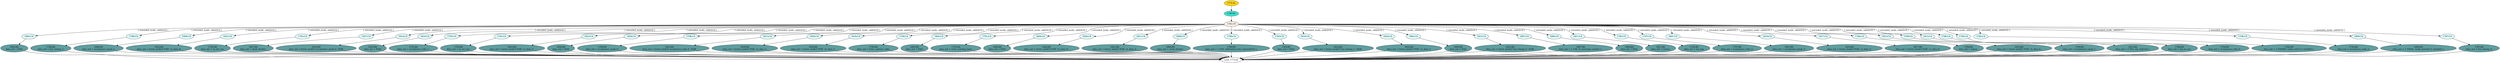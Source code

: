 strict digraph "" {
	node [label="\N"];
	"1822:BS"	 [ast="<pyverilog.vparser.ast.BlockingSubstitution object at 0x7fd773282f90>",
		fillcolor=cadetblue,
		label="1822:BS
data_out = (reset_mode)? 8'hff : tx_data_5;",
		statements="[<pyverilog.vparser.ast.BlockingSubstitution object at 0x7fd773282f90>]",
		style=filled,
		typ=BlockingSubstitution];
	"Leaf_1772:AL"	 [def_var="['data_out']",
		label="Leaf_1772:AL"];
	"1822:BS" -> "Leaf_1772:AL"	 [cond="[]",
		lineno=None];
	"1828:BS"	 [ast="<pyverilog.vparser.ast.BlockingSubstitution object at 0x7fd773279050>",
		fillcolor=cadetblue,
		label="1828:BS
data_out = 8'h0;",
		statements="[<pyverilog.vparser.ast.BlockingSubstitution object at 0x7fd773279050>]",
		style=filled,
		typ=BlockingSubstitution];
	"1828:BS" -> "Leaf_1772:AL"	 [cond="[]",
		lineno=None];
	"1821:BS"	 [ast="<pyverilog.vparser.ast.BlockingSubstitution object at 0x7fd7732791d0>",
		fillcolor=cadetblue,
		label="1821:BS
data_out = (reset_mode)? 8'hff : tx_data_4;",
		statements="[<pyverilog.vparser.ast.BlockingSubstitution object at 0x7fd7732791d0>]",
		style=filled,
		typ=BlockingSubstitution];
	"1821:BS" -> "Leaf_1772:AL"	 [cond="[]",
		lineno=None];
	"1816:BS"	 [ast="<pyverilog.vparser.ast.BlockingSubstitution object at 0x7fd7732793d0>",
		fillcolor=cadetblue,
		label="1816:BS
data_out = (reset_mode)? bus_timing_1 : 8'hff;",
		statements="[<pyverilog.vparser.ast.BlockingSubstitution object at 0x7fd7732793d0>]",
		style=filled,
		typ=BlockingSubstitution];
	"1816:BS" -> "Leaf_1772:AL"	 [cond="[]",
		lineno=None];
	"1803:CA"	 [ast="<pyverilog.vparser.ast.Case object at 0x7fd773279610>",
		fillcolor=lightcyan,
		label="1803:CA",
		statements="[]",
		style=filled,
		typ=Case];
	"1803:BS"	 [ast="<pyverilog.vparser.ast.BlockingSubstitution object at 0x7fd773279710>",
		fillcolor=cadetblue,
		label="1803:BS
data_out = 8'h0;",
		statements="[<pyverilog.vparser.ast.BlockingSubstitution object at 0x7fd773279710>]",
		style=filled,
		typ=BlockingSubstitution];
	"1803:CA" -> "1803:BS"	 [cond="[]",
		lineno=None];
	"1788:CA"	 [ast="<pyverilog.vparser.ast.Case object at 0x7fd773279850>",
		fillcolor=lightcyan,
		label="1788:CA",
		statements="[]",
		style=filled,
		typ=Case];
	"1788:BS"	 [ast="<pyverilog.vparser.ast.BlockingSubstitution object at 0x7fd773279950>",
		fillcolor=cadetblue,
		label="1788:BS
data_out = bus_timing_1;",
		statements="[<pyverilog.vparser.ast.BlockingSubstitution object at 0x7fd773279950>]",
		style=filled,
		typ=BlockingSubstitution];
	"1788:CA" -> "1788:BS"	 [cond="[]",
		lineno=None];
	"1800:CA"	 [ast="<pyverilog.vparser.ast.Case object at 0x7fd773279ad0>",
		fillcolor=lightcyan,
		label="1800:CA",
		statements="[]",
		style=filled,
		typ=Case];
	"1800:BS"	 [ast="<pyverilog.vparser.ast.BlockingSubstitution object at 0x7fd773279bd0>",
		fillcolor=cadetblue,
		label="1800:BS
data_out = acceptance_mask_2;",
		statements="[<pyverilog.vparser.ast.BlockingSubstitution object at 0x7fd773279bd0>]",
		style=filled,
		typ=BlockingSubstitution];
	"1800:CA" -> "1800:BS"	 [cond="[]",
		lineno=None];
	"1825:CA"	 [ast="<pyverilog.vparser.ast.Case object at 0x7fd773279d50>",
		fillcolor=lightcyan,
		label="1825:CA",
		statements="[]",
		style=filled,
		typ=Case];
	"1825:BS"	 [ast="<pyverilog.vparser.ast.BlockingSubstitution object at 0x7fd773279e50>",
		fillcolor=cadetblue,
		label="1825:BS
data_out = (reset_mode)? 8'hff : tx_data_8;",
		statements="[<pyverilog.vparser.ast.BlockingSubstitution object at 0x7fd773279e50>]",
		style=filled,
		typ=BlockingSubstitution];
	"1825:CA" -> "1825:BS"	 [cond="[]",
		lineno=None];
	"1798:BS"	 [ast="<pyverilog.vparser.ast.BlockingSubstitution object at 0x7fd773282090>",
		fillcolor=cadetblue,
		label="1798:BS
data_out = acceptance_mask_0;",
		statements="[<pyverilog.vparser.ast.BlockingSubstitution object at 0x7fd773282090>]",
		style=filled,
		typ=BlockingSubstitution];
	"1798:BS" -> "Leaf_1772:AL"	 [cond="[]",
		lineno=None];
	"1792:CA"	 [ast="<pyverilog.vparser.ast.Case object at 0x7fd773282210>",
		fillcolor=lightcyan,
		label="1792:CA",
		statements="[]",
		style=filled,
		typ=Case];
	"1792:BS"	 [ast="<pyverilog.vparser.ast.BlockingSubstitution object at 0x7fd773282310>",
		fillcolor=cadetblue,
		label="1792:BS
data_out = rx_err_cnt;",
		statements="[<pyverilog.vparser.ast.BlockingSubstitution object at 0x7fd773282310>]",
		style=filled,
		typ=BlockingSubstitution];
	"1792:CA" -> "1792:BS"	 [cond="[]",
		lineno=None];
	"1827:CA"	 [ast="<pyverilog.vparser.ast.Case object at 0x7fd773282450>",
		fillcolor=lightcyan,
		label="1827:CA",
		statements="[]",
		style=filled,
		typ=Case];
	"1827:BS"	 [ast="<pyverilog.vparser.ast.BlockingSubstitution object at 0x7fd773282550>",
		fillcolor=cadetblue,
		label="1827:BS
data_out = clock_divider;",
		statements="[<pyverilog.vparser.ast.BlockingSubstitution object at 0x7fd773282550>]",
		style=filled,
		typ=BlockingSubstitution];
	"1827:CA" -> "1827:BS"	 [cond="[]",
		lineno=None];
	"1814:CA"	 [ast="<pyverilog.vparser.ast.Case object at 0x7fd7732826d0>",
		fillcolor=lightcyan,
		label="1814:CA",
		statements="[]",
		style=filled,
		typ=Case];
	"1814:BS"	 [ast="<pyverilog.vparser.ast.BlockingSubstitution object at 0x7fd7732827d0>",
		fillcolor=cadetblue,
		label="1814:BS
data_out = (reset_mode)? acceptance_mask_0 : 8'hff;",
		statements="[<pyverilog.vparser.ast.BlockingSubstitution object at 0x7fd7732827d0>]",
		style=filled,
		typ=BlockingSubstitution];
	"1814:CA" -> "1814:BS"	 [cond="[]",
		lineno=None];
	"1810:CA"	 [ast="<pyverilog.vparser.ast.Case object at 0x7fd773282a50>",
		fillcolor=lightcyan,
		label="1810:CA",
		statements="[]",
		style=filled,
		typ=Case];
	"1810:BS"	 [ast="<pyverilog.vparser.ast.BlockingSubstitution object at 0x7fd773282b50>",
		fillcolor=cadetblue,
		label="1810:BS
data_out = 8'hff;",
		statements="[<pyverilog.vparser.ast.BlockingSubstitution object at 0x7fd773282b50>]",
		style=filled,
		typ=BlockingSubstitution];
	"1810:CA" -> "1810:BS"	 [cond="[]",
		lineno=None];
	"1795:CA"	 [ast="<pyverilog.vparser.ast.Case object at 0x7fd773282cd0>",
		fillcolor=lightcyan,
		label="1795:CA",
		statements="[]",
		style=filled,
		typ=Case];
	"1795:BS"	 [ast="<pyverilog.vparser.ast.BlockingSubstitution object at 0x7fd773282dd0>",
		fillcolor=cadetblue,
		label="1795:BS
data_out = acceptance_code_1;",
		statements="[<pyverilog.vparser.ast.BlockingSubstitution object at 0x7fd773282dd0>]",
		style=filled,
		typ=BlockingSubstitution];
	"1795:CA" -> "1795:BS"	 [cond="[]",
		lineno=None];
	"1793:CA"	 [ast="<pyverilog.vparser.ast.Case object at 0x7fd77326bd90>",
		fillcolor=lightcyan,
		label="1793:CA",
		statements="[]",
		style=filled,
		typ=Case];
	"1793:BS"	 [ast="<pyverilog.vparser.ast.BlockingSubstitution object at 0x7fd77326be90>",
		fillcolor=cadetblue,
		label="1793:BS
data_out = tx_err_cnt;",
		statements="[<pyverilog.vparser.ast.BlockingSubstitution object at 0x7fd77326be90>]",
		style=filled,
		typ=BlockingSubstitution];
	"1793:CA" -> "1793:BS"	 [cond="[]",
		lineno=None];
	"1822:CA"	 [ast="<pyverilog.vparser.ast.Case object at 0x7fd7732d31d0>",
		fillcolor=lightcyan,
		label="1822:CA",
		statements="[]",
		style=filled,
		typ=Case];
	"1822:CA" -> "1822:BS"	 [cond="[]",
		lineno=None];
	"1772:AL"	 [ast="<pyverilog.vparser.ast.Always object at 0x7fd7732d3610>",
		clk_sens=False,
		fillcolor=gold,
		label="1772:AL",
		sens="['addr', 'extended_mode', 'mode', 'bus_timing_0', 'bus_timing_1', 'clock_divider', 'acceptance_code_0', 'acceptance_code_1', 'acceptance_\
code_2', 'acceptance_code_3', 'acceptance_mask_0', 'acceptance_mask_1', 'acceptance_mask_2', 'acceptance_mask_3', 'reset_mode', '\
tx_data_0', 'tx_data_1', 'tx_data_2', 'tx_data_3', 'tx_data_4', 'tx_data_5', 'tx_data_6', 'tx_data_7', 'tx_data_8', 'tx_data_9', '\
status', 'error_warning_limit', 'rx_err_cnt', 'tx_err_cnt', 'irq_en_ext', 'irq_reg', 'mode_ext', 'arbitration_lost_capture', 'rx_\
message_counter', 'mode_basic', 'error_capture_code']",
		statements="[]",
		style=filled,
		typ=Always,
		use_var="['irq_en_ext', 'mode_ext', 'rx_err_cnt', 'error_capture_code', 'arbitration_lost_capture', 'addr', 'reset_mode', 'mode_basic', '\
tx_data_9', 'tx_data_8', 'rx_message_counter', 'tx_data_3', 'tx_data_2', 'acceptance_code_1', 'acceptance_code_0', 'tx_data_7', '\
tx_data_6', 'tx_data_5', 'tx_data_4', 'status', 'tx_data_1', 'irq_reg', 'acceptance_mask_0', 'acceptance_code_3', 'acceptance_mask_\
2', 'acceptance_mask_3', 'error_warning_limit', 'acceptance_code_2', 'clock_divider', 'tx_err_cnt', 'tx_data_0', 'extended_mode', '\
acceptance_mask_1', 'bus_timing_0', 'bus_timing_1', 'mode']"];
	"1780:BL"	 [ast="<pyverilog.vparser.ast.Block object at 0x7fd7732dacd0>",
		fillcolor=turquoise,
		label="1780:BL",
		statements="[]",
		style=filled,
		typ=Block];
	"1772:AL" -> "1780:BL"	 [cond="[]",
		lineno=None];
	"1793:BS" -> "Leaf_1772:AL"	 [cond="[]",
		lineno=None];
	"1828:CA"	 [ast="<pyverilog.vparser.ast.Case object at 0x7fd7732992d0>",
		fillcolor=lightcyan,
		label="1828:CA",
		statements="[]",
		style=filled,
		typ=Case];
	"1828:CA" -> "1828:BS"	 [cond="[]",
		lineno=None];
	"1827:BS" -> "Leaf_1772:AL"	 [cond="[]",
		lineno=None];
	"1781:CS"	 [ast="<pyverilog.vparser.ast.CaseStatement object at 0x7fd7732dad10>",
		fillcolor=linen,
		label="1781:CS",
		statements="[]",
		style=filled,
		typ=CaseStatement];
	"1781:CS" -> "1803:CA"	 [cond="['extended_mode', 'addr']",
		label="{ extended_mode, addr[4:0] }",
		lineno=1781];
	"1781:CS" -> "1788:CA"	 [cond="['extended_mode', 'addr']",
		label="{ extended_mode, addr[4:0] }",
		lineno=1781];
	"1781:CS" -> "1800:CA"	 [cond="['extended_mode', 'addr']",
		label="{ extended_mode, addr[4:0] }",
		lineno=1781];
	"1781:CS" -> "1825:CA"	 [cond="['extended_mode', 'addr']",
		label="{ extended_mode, addr[4:0] }",
		lineno=1781];
	"1781:CS" -> "1792:CA"	 [cond="['extended_mode', 'addr']",
		label="{ extended_mode, addr[4:0] }",
		lineno=1781];
	"1781:CS" -> "1827:CA"	 [cond="['extended_mode', 'addr']",
		label="{ extended_mode, addr[4:0] }",
		lineno=1781];
	"1781:CS" -> "1814:CA"	 [cond="['extended_mode', 'addr']",
		label="{ extended_mode, addr[4:0] }",
		lineno=1781];
	"1781:CS" -> "1810:CA"	 [cond="['extended_mode', 'addr']",
		label="{ extended_mode, addr[4:0] }",
		lineno=1781];
	"1781:CS" -> "1795:CA"	 [cond="['extended_mode', 'addr']",
		label="{ extended_mode, addr[4:0] }",
		lineno=1781];
	"1781:CS" -> "1793:CA"	 [cond="['extended_mode', 'addr']",
		label="{ extended_mode, addr[4:0] }",
		lineno=1781];
	"1781:CS" -> "1822:CA"	 [cond="['extended_mode', 'addr']",
		label="{ extended_mode, addr[4:0] }",
		lineno=1781];
	"1781:CS" -> "1828:CA"	 [cond="['extended_mode', 'addr']",
		label="{ extended_mode, addr[4:0] }",
		lineno=1781];
	"1798:CA"	 [ast="<pyverilog.vparser.ast.Case object at 0x7fd7732f5190>",
		fillcolor=lightcyan,
		label="1798:CA",
		statements="[]",
		style=filled,
		typ=Case];
	"1781:CS" -> "1798:CA"	 [cond="['extended_mode', 'addr']",
		label="{ extended_mode, addr[4:0] }",
		lineno=1781];
	"1813:CA"	 [ast="<pyverilog.vparser.ast.Case object at 0x7fd773307290>",
		fillcolor=lightcyan,
		label="1813:CA",
		statements="[]",
		style=filled,
		typ=Case];
	"1781:CS" -> "1813:CA"	 [cond="['extended_mode', 'addr']",
		label="{ extended_mode, addr[4:0] }",
		lineno=1781];
	"1820:CA"	 [ast="<pyverilog.vparser.ast.Case object at 0x7fd773290450>",
		fillcolor=lightcyan,
		label="1820:CA",
		statements="[]",
		style=filled,
		typ=Case];
	"1781:CS" -> "1820:CA"	 [cond="['extended_mode', 'addr']",
		label="{ extended_mode, addr[4:0] }",
		lineno=1781];
	"1818:CA"	 [ast="<pyverilog.vparser.ast.Case object at 0x7fd773307d90>",
		fillcolor=lightcyan,
		label="1818:CA",
		statements="[]",
		style=filled,
		typ=Case];
	"1781:CS" -> "1818:CA"	 [cond="['extended_mode', 'addr']",
		label="{ extended_mode, addr[4:0] }",
		lineno=1781];
	"1790:CA"	 [ast="<pyverilog.vparser.ast.Case object at 0x7fd7732ec490>",
		fillcolor=lightcyan,
		label="1790:CA",
		statements="[]",
		style=filled,
		typ=Case];
	"1781:CS" -> "1790:CA"	 [cond="['extended_mode', 'addr']",
		label="{ extended_mode, addr[4:0] }",
		lineno=1781];
	"1805:CA"	 [ast="<pyverilog.vparser.ast.Case object at 0x7fd7732f5cd0>",
		fillcolor=lightcyan,
		label="1805:CA",
		statements="[]",
		style=filled,
		typ=Case];
	"1781:CS" -> "1805:CA"	 [cond="['extended_mode', 'addr']",
		label="{ extended_mode, addr[4:0] }",
		lineno=1781];
	"1791:CA"	 [ast="<pyverilog.vparser.ast.Case object at 0x7fd7732ec710>",
		fillcolor=lightcyan,
		label="1791:CA",
		statements="[]",
		style=filled,
		typ=Case];
	"1781:CS" -> "1791:CA"	 [cond="['extended_mode', 'addr']",
		label="{ extended_mode, addr[4:0] }",
		lineno=1781];
	"1806:CA"	 [ast="<pyverilog.vparser.ast.Case object at 0x7fd7732f5f50>",
		fillcolor=lightcyan,
		label="1806:CA",
		statements="[]",
		style=filled,
		typ=Case];
	"1781:CS" -> "1806:CA"	 [cond="['extended_mode', 'addr']",
		label="{ extended_mode, addr[4:0] }",
		lineno=1781];
	"1826:CA"	 [ast="<pyverilog.vparser.ast.Case object at 0x7fd773290f50>",
		fillcolor=lightcyan,
		label="1826:CA",
		statements="[]",
		style=filled,
		typ=Case];
	"1781:CS" -> "1826:CA"	 [cond="['extended_mode', 'addr']",
		label="{ extended_mode, addr[4:0] }",
		lineno=1781];
	"1821:CA"	 [ast="<pyverilog.vparser.ast.Case object at 0x7fd773290790>",
		fillcolor=lightcyan,
		label="1821:CA",
		statements="[]",
		style=filled,
		typ=Case];
	"1781:CS" -> "1821:CA"	 [cond="['extended_mode', 'addr']",
		label="{ extended_mode, addr[4:0] }",
		lineno=1781];
	"1808:CA"	 [ast="<pyverilog.vparser.ast.Case object at 0x7fd7732fe510>",
		fillcolor=lightcyan,
		label="1808:CA",
		statements="[]",
		style=filled,
		typ=Case];
	"1781:CS" -> "1808:CA"	 [cond="['extended_mode', 'addr']",
		label="{ extended_mode, addr[4:0] }",
		lineno=1781];
	"1789:CA"	 [ast="<pyverilog.vparser.ast.Case object at 0x7fd7732ec0d0>",
		fillcolor=lightcyan,
		label="1789:CA",
		statements="[]",
		style=filled,
		typ=Case];
	"1781:CS" -> "1789:CA"	 [cond="['extended_mode', 'addr']",
		label="{ extended_mode, addr[4:0] }",
		lineno=1781];
	"1783:CA"	 [ast="<pyverilog.vparser.ast.Case object at 0x7fd7732e33d0>",
		fillcolor=lightcyan,
		label="1783:CA",
		statements="[]",
		style=filled,
		typ=Case];
	"1781:CS" -> "1783:CA"	 [cond="['extended_mode', 'addr']",
		label="{ extended_mode, addr[4:0] }",
		lineno=1781];
	"1816:CA"	 [ast="<pyverilog.vparser.ast.Case object at 0x7fd773307910>",
		fillcolor=lightcyan,
		label="1816:CA",
		statements="[]",
		style=filled,
		typ=Case];
	"1781:CS" -> "1816:CA"	 [cond="['extended_mode', 'addr']",
		label="{ extended_mode, addr[4:0] }",
		lineno=1781];
	"1824:CA"	 [ast="<pyverilog.vparser.ast.Case object at 0x7fd773290c10>",
		fillcolor=lightcyan,
		label="1824:CA",
		statements="[]",
		style=filled,
		typ=Case];
	"1781:CS" -> "1824:CA"	 [cond="['extended_mode', 'addr']",
		label="{ extended_mode, addr[4:0] }",
		lineno=1781];
	"1802:CA"	 [ast="<pyverilog.vparser.ast.Case object at 0x7fd7732f57d0>",
		fillcolor=lightcyan,
		label="1802:CA",
		statements="[]",
		style=filled,
		typ=Case];
	"1781:CS" -> "1802:CA"	 [cond="['extended_mode', 'addr']",
		label="{ extended_mode, addr[4:0] }",
		lineno=1781];
	"1815:CA"	 [ast="<pyverilog.vparser.ast.Case object at 0x7fd7733075d0>",
		fillcolor=lightcyan,
		label="1815:CA",
		statements="[]",
		style=filled,
		typ=Case];
	"1781:CS" -> "1815:CA"	 [cond="['extended_mode', 'addr']",
		label="{ extended_mode, addr[4:0] }",
		lineno=1781];
	"1807:CA"	 [ast="<pyverilog.vparser.ast.Case object at 0x7fd7732fe210>",
		fillcolor=lightcyan,
		label="1807:CA",
		statements="[]",
		style=filled,
		typ=Case];
	"1781:CS" -> "1807:CA"	 [cond="['extended_mode', 'addr']",
		label="{ extended_mode, addr[4:0] }",
		lineno=1781];
	"1804:CA"	 [ast="<pyverilog.vparser.ast.Case object at 0x7fd7732f5a50>",
		fillcolor=lightcyan,
		label="1804:CA",
		statements="[]",
		style=filled,
		typ=Case];
	"1781:CS" -> "1804:CA"	 [cond="['extended_mode', 'addr']",
		label="{ extended_mode, addr[4:0] }",
		lineno=1781];
	"1811:CA"	 [ast="<pyverilog.vparser.ast.Case object at 0x7fd7732fec10>",
		fillcolor=lightcyan,
		label="1811:CA",
		statements="[]",
		style=filled,
		typ=Case];
	"1781:CS" -> "1811:CA"	 [cond="['extended_mode', 'addr']",
		label="{ extended_mode, addr[4:0] }",
		lineno=1781];
	"1785:CA"	 [ast="<pyverilog.vparser.ast.Case object at 0x7fd7732e38d0>",
		fillcolor=lightcyan,
		label="1785:CA",
		statements="[]",
		style=filled,
		typ=Case];
	"1781:CS" -> "1785:CA"	 [cond="['extended_mode', 'addr']",
		label="{ extended_mode, addr[4:0] }",
		lineno=1781];
	"1797:CA"	 [ast="<pyverilog.vparser.ast.Case object at 0x7fd7732eced0>",
		fillcolor=lightcyan,
		label="1797:CA",
		statements="[]",
		style=filled,
		typ=Case];
	"1781:CS" -> "1797:CA"	 [cond="['extended_mode', 'addr']",
		label="{ extended_mode, addr[4:0] }",
		lineno=1781];
	"1801:CA"	 [ast="<pyverilog.vparser.ast.Case object at 0x7fd7732f5550>",
		fillcolor=lightcyan,
		label="1801:CA",
		statements="[]",
		style=filled,
		typ=Case];
	"1781:CS" -> "1801:CA"	 [cond="['extended_mode', 'addr']",
		label="{ extended_mode, addr[4:0] }",
		lineno=1781];
	"1819:CA"	 [ast="<pyverilog.vparser.ast.Case object at 0x7fd773290110>",
		fillcolor=lightcyan,
		label="1819:CA",
		statements="[]",
		style=filled,
		typ=Case];
	"1781:CS" -> "1819:CA"	 [cond="['extended_mode', 'addr']",
		label="{ extended_mode, addr[4:0] }",
		lineno=1781];
	"1817:CA"	 [ast="<pyverilog.vparser.ast.Case object at 0x7fd773307a50>",
		fillcolor=lightcyan,
		label="1817:CA",
		statements="[]",
		style=filled,
		typ=Case];
	"1781:CS" -> "1817:CA"	 [cond="['extended_mode', 'addr']",
		label="{ extended_mode, addr[4:0] }",
		lineno=1781];
	"1784:CA"	 [ast="<pyverilog.vparser.ast.Case object at 0x7fd7732e3650>",
		fillcolor=lightcyan,
		label="1784:CA",
		statements="[]",
		style=filled,
		typ=Case];
	"1781:CS" -> "1784:CA"	 [cond="['extended_mode', 'addr']",
		label="{ extended_mode, addr[4:0] }",
		lineno=1781];
	"1823:CA"	 [ast="<pyverilog.vparser.ast.Case object at 0x7fd7732908d0>",
		fillcolor=lightcyan,
		label="1823:CA",
		statements="[]",
		style=filled,
		typ=Case];
	"1781:CS" -> "1823:CA"	 [cond="['extended_mode', 'addr']",
		label="{ extended_mode, addr[4:0] }",
		lineno=1781];
	"1799:CA"	 [ast="<pyverilog.vparser.ast.Case object at 0x7fd7732f52d0>",
		fillcolor=lightcyan,
		label="1799:CA",
		statements="[]",
		style=filled,
		typ=Case];
	"1781:CS" -> "1799:CA"	 [cond="['extended_mode', 'addr']",
		label="{ extended_mode, addr[4:0] }",
		lineno=1781];
	"1812:CA"	 [ast="<pyverilog.vparser.ast.Case object at 0x7fd7732fee90>",
		fillcolor=lightcyan,
		label="1812:CA",
		statements="[]",
		style=filled,
		typ=Case];
	"1781:CS" -> "1812:CA"	 [cond="['extended_mode', 'addr']",
		label="{ extended_mode, addr[4:0] }",
		lineno=1781];
	"1786:CA"	 [ast="<pyverilog.vparser.ast.Case object at 0x7fd7732e3b50>",
		fillcolor=lightcyan,
		label="1786:CA",
		statements="[]",
		style=filled,
		typ=Case];
	"1781:CS" -> "1786:CA"	 [cond="['extended_mode', 'addr']",
		label="{ extended_mode, addr[4:0] }",
		lineno=1781];
	"1794:CA"	 [ast="<pyverilog.vparser.ast.Case object at 0x7fd7732ec990>",
		fillcolor=lightcyan,
		label="1794:CA",
		statements="[]",
		style=filled,
		typ=Case];
	"1781:CS" -> "1794:CA"	 [cond="['extended_mode', 'addr']",
		label="{ extended_mode, addr[4:0] }",
		lineno=1781];
	"1782:CA"	 [ast="<pyverilog.vparser.ast.Case object at 0x7fd7732daf10>",
		fillcolor=lightcyan,
		label="1782:CA",
		statements="[]",
		style=filled,
		typ=Case];
	"1781:CS" -> "1782:CA"	 [cond="['extended_mode', 'addr']",
		label="{ extended_mode, addr[4:0] }",
		lineno=1781];
	"1796:CA"	 [ast="<pyverilog.vparser.ast.Case object at 0x7fd7732ecc50>",
		fillcolor=lightcyan,
		label="1796:CA",
		statements="[]",
		style=filled,
		typ=Case];
	"1781:CS" -> "1796:CA"	 [cond="['extended_mode', 'addr']",
		label="{ extended_mode, addr[4:0] }",
		lineno=1781];
	"1809:CA"	 [ast="<pyverilog.vparser.ast.Case object at 0x7fd7732fe790>",
		fillcolor=lightcyan,
		label="1809:CA",
		statements="[]",
		style=filled,
		typ=Case];
	"1781:CS" -> "1809:CA"	 [cond="['extended_mode', 'addr']",
		label="{ extended_mode, addr[4:0] }",
		lineno=1781];
	"1787:CA"	 [ast="<pyverilog.vparser.ast.Case object at 0x7fd7732e3dd0>",
		fillcolor=lightcyan,
		label="1787:CA",
		statements="[]",
		style=filled,
		typ=Case];
	"1781:CS" -> "1787:CA"	 [cond="['extended_mode', 'addr']",
		label="{ extended_mode, addr[4:0] }",
		lineno=1781];
	"1798:CA" -> "1798:BS"	 [cond="[]",
		lineno=None];
	"1794:BS"	 [ast="<pyverilog.vparser.ast.BlockingSubstitution object at 0x7fd7732eca90>",
		fillcolor=cadetblue,
		label="1794:BS
data_out = acceptance_code_0;",
		statements="[<pyverilog.vparser.ast.BlockingSubstitution object at 0x7fd7732eca90>]",
		style=filled,
		typ=BlockingSubstitution];
	"1794:BS" -> "Leaf_1772:AL"	 [cond="[]",
		lineno=None];
	"1803:BS" -> "Leaf_1772:AL"	 [cond="[]",
		lineno=None];
	"1813:BS"	 [ast="<pyverilog.vparser.ast.BlockingSubstitution object at 0x7fd773307390>",
		fillcolor=cadetblue,
		label="1813:BS
data_out = (reset_mode)? acceptance_code_0 : 8'hff;",
		statements="[<pyverilog.vparser.ast.BlockingSubstitution object at 0x7fd773307390>]",
		style=filled,
		typ=BlockingSubstitution];
	"1813:CA" -> "1813:BS"	 [cond="[]",
		lineno=None];
	"1788:BS" -> "Leaf_1772:AL"	 [cond="[]",
		lineno=None];
	"1825:BS" -> "Leaf_1772:AL"	 [cond="[]",
		lineno=None];
	"1783:BS"	 [ast="<pyverilog.vparser.ast.BlockingSubstitution object at 0x7fd7732e34d0>",
		fillcolor=cadetblue,
		label="1783:BS
data_out = 8'h0;",
		statements="[<pyverilog.vparser.ast.BlockingSubstitution object at 0x7fd7732e34d0>]",
		style=filled,
		typ=BlockingSubstitution];
	"1783:BS" -> "Leaf_1772:AL"	 [cond="[]",
		lineno=None];
	"1789:BS"	 [ast="<pyverilog.vparser.ast.BlockingSubstitution object at 0x7fd7732ec1d0>",
		fillcolor=cadetblue,
		label="1789:BS
data_out = { 3'h0, arbitration_lost_capture[4:0] };",
		statements="[<pyverilog.vparser.ast.BlockingSubstitution object at 0x7fd7732ec1d0>]",
		style=filled,
		typ=BlockingSubstitution];
	"1789:BS" -> "Leaf_1772:AL"	 [cond="[]",
		lineno=None];
	"1820:BS"	 [ast="<pyverilog.vparser.ast.BlockingSubstitution object at 0x7fd773290550>",
		fillcolor=cadetblue,
		label="1820:BS
data_out = (reset_mode)? 8'hff : tx_data_3;",
		statements="[<pyverilog.vparser.ast.BlockingSubstitution object at 0x7fd773290550>]",
		style=filled,
		typ=BlockingSubstitution];
	"1820:CA" -> "1820:BS"	 [cond="[]",
		lineno=None];
	"1818:BS"	 [ast="<pyverilog.vparser.ast.BlockingSubstitution object at 0x7fd773307e90>",
		fillcolor=cadetblue,
		label="1818:BS
data_out = (reset_mode)? 8'hff : tx_data_1;",
		statements="[<pyverilog.vparser.ast.BlockingSubstitution object at 0x7fd773307e90>]",
		style=filled,
		typ=BlockingSubstitution];
	"1818:CA" -> "1818:BS"	 [cond="[]",
		lineno=None];
	"1824:BS"	 [ast="<pyverilog.vparser.ast.BlockingSubstitution object at 0x7fd773290d10>",
		fillcolor=cadetblue,
		label="1824:BS
data_out = (reset_mode)? 8'hff : tx_data_7;",
		statements="[<pyverilog.vparser.ast.BlockingSubstitution object at 0x7fd773290d10>]",
		style=filled,
		typ=BlockingSubstitution];
	"1824:BS" -> "Leaf_1772:AL"	 [cond="[]",
		lineno=None];
	"1808:BS"	 [ast="<pyverilog.vparser.ast.BlockingSubstitution object at 0x7fd7732fe610>",
		fillcolor=cadetblue,
		label="1808:BS
data_out = clock_divider;",
		statements="[<pyverilog.vparser.ast.BlockingSubstitution object at 0x7fd7732fe610>]",
		style=filled,
		typ=BlockingSubstitution];
	"1808:BS" -> "Leaf_1772:AL"	 [cond="[]",
		lineno=None];
	"1802:BS"	 [ast="<pyverilog.vparser.ast.BlockingSubstitution object at 0x7fd7732f58d0>",
		fillcolor=cadetblue,
		label="1802:BS
data_out = 8'h0;",
		statements="[<pyverilog.vparser.ast.BlockingSubstitution object at 0x7fd7732f58d0>]",
		style=filled,
		typ=BlockingSubstitution];
	"1802:BS" -> "Leaf_1772:AL"	 [cond="[]",
		lineno=None];
	"1790:BS"	 [ast="<pyverilog.vparser.ast.BlockingSubstitution object at 0x7fd7732ec590>",
		fillcolor=cadetblue,
		label="1790:BS
data_out = error_capture_code;",
		statements="[<pyverilog.vparser.ast.BlockingSubstitution object at 0x7fd7732ec590>]",
		style=filled,
		typ=BlockingSubstitution];
	"1790:CA" -> "1790:BS"	 [cond="[]",
		lineno=None];
	"1801:BS"	 [ast="<pyverilog.vparser.ast.BlockingSubstitution object at 0x7fd7732f5650>",
		fillcolor=cadetblue,
		label="1801:BS
data_out = acceptance_mask_3;",
		statements="[<pyverilog.vparser.ast.BlockingSubstitution object at 0x7fd7732f5650>]",
		style=filled,
		typ=BlockingSubstitution];
	"1801:BS" -> "Leaf_1772:AL"	 [cond="[]",
		lineno=None];
	"1805:BS"	 [ast="<pyverilog.vparser.ast.BlockingSubstitution object at 0x7fd7732f5dd0>",
		fillcolor=cadetblue,
		label="1805:BS
data_out = 8'h0;",
		statements="[<pyverilog.vparser.ast.BlockingSubstitution object at 0x7fd7732f5dd0>]",
		style=filled,
		typ=BlockingSubstitution];
	"1805:CA" -> "1805:BS"	 [cond="[]",
		lineno=None];
	"1791:BS"	 [ast="<pyverilog.vparser.ast.BlockingSubstitution object at 0x7fd7732ec810>",
		fillcolor=cadetblue,
		label="1791:BS
data_out = error_warning_limit;",
		statements="[<pyverilog.vparser.ast.BlockingSubstitution object at 0x7fd7732ec810>]",
		style=filled,
		typ=BlockingSubstitution];
	"1791:CA" -> "1791:BS"	 [cond="[]",
		lineno=None];
	"1815:BS"	 [ast="<pyverilog.vparser.ast.BlockingSubstitution object at 0x7fd7733076d0>",
		fillcolor=cadetblue,
		label="1815:BS
data_out = (reset_mode)? bus_timing_0 : 8'hff;",
		statements="[<pyverilog.vparser.ast.BlockingSubstitution object at 0x7fd7733076d0>]",
		style=filled,
		typ=BlockingSubstitution];
	"1815:BS" -> "Leaf_1772:AL"	 [cond="[]",
		lineno=None];
	"1810:BS" -> "Leaf_1772:AL"	 [cond="[]",
		lineno=None];
	"1806:BS"	 [ast="<pyverilog.vparser.ast.BlockingSubstitution object at 0x7fd7732fe090>",
		fillcolor=cadetblue,
		label="1806:BS
data_out = 8'h0;",
		statements="[<pyverilog.vparser.ast.BlockingSubstitution object at 0x7fd7732fe090>]",
		style=filled,
		typ=BlockingSubstitution];
	"1806:CA" -> "1806:BS"	 [cond="[]",
		lineno=None];
	"1826:BS"	 [ast="<pyverilog.vparser.ast.BlockingSubstitution object at 0x7fd773299090>",
		fillcolor=cadetblue,
		label="1826:BS
data_out = (reset_mode)? 8'hff : tx_data_9;",
		statements="[<pyverilog.vparser.ast.BlockingSubstitution object at 0x7fd773299090>]",
		style=filled,
		typ=BlockingSubstitution];
	"1826:CA" -> "1826:BS"	 [cond="[]",
		lineno=None];
	"1784:BS"	 [ast="<pyverilog.vparser.ast.BlockingSubstitution object at 0x7fd7732e3750>",
		fillcolor=cadetblue,
		label="1784:BS
data_out = status;",
		statements="[<pyverilog.vparser.ast.BlockingSubstitution object at 0x7fd7732e3750>]",
		style=filled,
		typ=BlockingSubstitution];
	"1784:BS" -> "Leaf_1772:AL"	 [cond="[]",
		lineno=None];
	"1799:BS"	 [ast="<pyverilog.vparser.ast.BlockingSubstitution object at 0x7fd7732f53d0>",
		fillcolor=cadetblue,
		label="1799:BS
data_out = acceptance_mask_1;",
		statements="[<pyverilog.vparser.ast.BlockingSubstitution object at 0x7fd7732f53d0>]",
		style=filled,
		typ=BlockingSubstitution];
	"1799:BS" -> "Leaf_1772:AL"	 [cond="[]",
		lineno=None];
	"1823:BS"	 [ast="<pyverilog.vparser.ast.BlockingSubstitution object at 0x7fd7732909d0>",
		fillcolor=cadetblue,
		label="1823:BS
data_out = (reset_mode)? 8'hff : tx_data_6;",
		statements="[<pyverilog.vparser.ast.BlockingSubstitution object at 0x7fd7732909d0>]",
		style=filled,
		typ=BlockingSubstitution];
	"1823:BS" -> "Leaf_1772:AL"	 [cond="[]",
		lineno=None];
	"1791:BS" -> "Leaf_1772:AL"	 [cond="[]",
		lineno=None];
	"1821:CA" -> "1821:BS"	 [cond="[]",
		lineno=None];
	"1808:CA" -> "1808:BS"	 [cond="[]",
		lineno=None];
	"1789:CA" -> "1789:BS"	 [cond="[]",
		lineno=None];
	"1783:CA" -> "1783:BS"	 [cond="[]",
		lineno=None];
	"1816:CA" -> "1816:BS"	 [cond="[]",
		lineno=None];
	"1818:BS" -> "Leaf_1772:AL"	 [cond="[]",
		lineno=None];
	"1824:CA" -> "1824:BS"	 [cond="[]",
		lineno=None];
	"1802:CA" -> "1802:BS"	 [cond="[]",
		lineno=None];
	"1813:BS" -> "Leaf_1772:AL"	 [cond="[]",
		lineno=None];
	"1800:BS" -> "Leaf_1772:AL"	 [cond="[]",
		lineno=None];
	"1792:BS" -> "Leaf_1772:AL"	 [cond="[]",
		lineno=None];
	"1815:CA" -> "1815:BS"	 [cond="[]",
		lineno=None];
	"1782:BS"	 [ast="<pyverilog.vparser.ast.BlockingSubstitution object at 0x7fd7732e3050>",
		fillcolor=cadetblue,
		label="1782:BS
data_out = { 4'b0000, mode_ext[3:1], mode[0] };",
		statements="[<pyverilog.vparser.ast.BlockingSubstitution object at 0x7fd7732e3050>]",
		style=filled,
		typ=BlockingSubstitution];
	"1782:BS" -> "Leaf_1772:AL"	 [cond="[]",
		lineno=None];
	"1807:BS"	 [ast="<pyverilog.vparser.ast.BlockingSubstitution object at 0x7fd7732fe310>",
		fillcolor=cadetblue,
		label="1807:BS
data_out = { 1'b0, rx_message_counter };",
		statements="[<pyverilog.vparser.ast.BlockingSubstitution object at 0x7fd7732fe310>]",
		style=filled,
		typ=BlockingSubstitution];
	"1807:CA" -> "1807:BS"	 [cond="[]",
		lineno=None];
	"1804:BS"	 [ast="<pyverilog.vparser.ast.BlockingSubstitution object at 0x7fd7732f5b50>",
		fillcolor=cadetblue,
		label="1804:BS
data_out = 8'h0;",
		statements="[<pyverilog.vparser.ast.BlockingSubstitution object at 0x7fd7732f5b50>]",
		style=filled,
		typ=BlockingSubstitution];
	"1804:CA" -> "1804:BS"	 [cond="[]",
		lineno=None];
	"1780:BL" -> "1781:CS"	 [cond="[]",
		lineno=None];
	"1819:BS"	 [ast="<pyverilog.vparser.ast.BlockingSubstitution object at 0x7fd773290210>",
		fillcolor=cadetblue,
		label="1819:BS
data_out = (reset_mode)? 8'hff : tx_data_2;",
		statements="[<pyverilog.vparser.ast.BlockingSubstitution object at 0x7fd773290210>]",
		style=filled,
		typ=BlockingSubstitution];
	"1819:BS" -> "Leaf_1772:AL"	 [cond="[]",
		lineno=None];
	"1817:BS"	 [ast="<pyverilog.vparser.ast.BlockingSubstitution object at 0x7fd773307b50>",
		fillcolor=cadetblue,
		label="1817:BS
data_out = (reset_mode)? 8'hff : tx_data_0;",
		statements="[<pyverilog.vparser.ast.BlockingSubstitution object at 0x7fd773307b50>]",
		style=filled,
		typ=BlockingSubstitution];
	"1817:BS" -> "Leaf_1772:AL"	 [cond="[]",
		lineno=None];
	"1805:BS" -> "Leaf_1772:AL"	 [cond="[]",
		lineno=None];
	"1811:BS"	 [ast="<pyverilog.vparser.ast.BlockingSubstitution object at 0x7fd7732fed10>",
		fillcolor=cadetblue,
		label="1811:BS
data_out = status;",
		statements="[<pyverilog.vparser.ast.BlockingSubstitution object at 0x7fd7732fed10>]",
		style=filled,
		typ=BlockingSubstitution];
	"1811:CA" -> "1811:BS"	 [cond="[]",
		lineno=None];
	"1785:BS"	 [ast="<pyverilog.vparser.ast.BlockingSubstitution object at 0x7fd7732e39d0>",
		fillcolor=cadetblue,
		label="1785:BS
data_out = irq_reg;",
		statements="[<pyverilog.vparser.ast.BlockingSubstitution object at 0x7fd7732e39d0>]",
		style=filled,
		typ=BlockingSubstitution];
	"1785:CA" -> "1785:BS"	 [cond="[]",
		lineno=None];
	"1797:BS"	 [ast="<pyverilog.vparser.ast.BlockingSubstitution object at 0x7fd7732ecfd0>",
		fillcolor=cadetblue,
		label="1797:BS
data_out = acceptance_code_3;",
		statements="[<pyverilog.vparser.ast.BlockingSubstitution object at 0x7fd7732ecfd0>]",
		style=filled,
		typ=BlockingSubstitution];
	"1797:CA" -> "1797:BS"	 [cond="[]",
		lineno=None];
	"1809:BS"	 [ast="<pyverilog.vparser.ast.BlockingSubstitution object at 0x7fd7732fe890>",
		fillcolor=cadetblue,
		label="1809:BS
data_out = { 3'b001, mode_basic[4:1], mode[0] };",
		statements="[<pyverilog.vparser.ast.BlockingSubstitution object at 0x7fd7732fe890>]",
		style=filled,
		typ=BlockingSubstitution];
	"1809:BS" -> "Leaf_1772:AL"	 [cond="[]",
		lineno=None];
	"1790:BS" -> "Leaf_1772:AL"	 [cond="[]",
		lineno=None];
	"1801:CA" -> "1801:BS"	 [cond="[]",
		lineno=None];
	"1819:CA" -> "1819:BS"	 [cond="[]",
		lineno=None];
	"1817:CA" -> "1817:BS"	 [cond="[]",
		lineno=None];
	"1807:BS" -> "Leaf_1772:AL"	 [cond="[]",
		lineno=None];
	"1820:BS" -> "Leaf_1772:AL"	 [cond="[]",
		lineno=None];
	"1826:BS" -> "Leaf_1772:AL"	 [cond="[]",
		lineno=None];
	"1806:BS" -> "Leaf_1772:AL"	 [cond="[]",
		lineno=None];
	"1784:CA" -> "1784:BS"	 [cond="[]",
		lineno=None];
	"1823:CA" -> "1823:BS"	 [cond="[]",
		lineno=None];
	"1799:CA" -> "1799:BS"	 [cond="[]",
		lineno=None];
	"1797:BS" -> "Leaf_1772:AL"	 [cond="[]",
		lineno=None];
	"1812:BS"	 [ast="<pyverilog.vparser.ast.BlockingSubstitution object at 0x7fd7732fef90>",
		fillcolor=cadetblue,
		label="1812:BS
data_out = { 4'he, irq_reg[3:0] };",
		statements="[<pyverilog.vparser.ast.BlockingSubstitution object at 0x7fd7732fef90>]",
		style=filled,
		typ=BlockingSubstitution];
	"1812:CA" -> "1812:BS"	 [cond="[]",
		lineno=None];
	"1786:BS"	 [ast="<pyverilog.vparser.ast.BlockingSubstitution object at 0x7fd7732e3c50>",
		fillcolor=cadetblue,
		label="1786:BS
data_out = irq_en_ext;",
		statements="[<pyverilog.vparser.ast.BlockingSubstitution object at 0x7fd7732e3c50>]",
		style=filled,
		typ=BlockingSubstitution];
	"1786:CA" -> "1786:BS"	 [cond="[]",
		lineno=None];
	"1814:BS" -> "Leaf_1772:AL"	 [cond="[]",
		lineno=None];
	"1795:BS" -> "Leaf_1772:AL"	 [cond="[]",
		lineno=None];
	"1787:BS"	 [ast="<pyverilog.vparser.ast.BlockingSubstitution object at 0x7fd7732e3ed0>",
		fillcolor=cadetblue,
		label="1787:BS
data_out = bus_timing_0;",
		statements="[<pyverilog.vparser.ast.BlockingSubstitution object at 0x7fd7732e3ed0>]",
		style=filled,
		typ=BlockingSubstitution];
	"1787:BS" -> "Leaf_1772:AL"	 [cond="[]",
		lineno=None];
	"1794:CA" -> "1794:BS"	 [cond="[]",
		lineno=None];
	"1796:BS"	 [ast="<pyverilog.vparser.ast.BlockingSubstitution object at 0x7fd7732ecd50>",
		fillcolor=cadetblue,
		label="1796:BS
data_out = acceptance_code_2;",
		statements="[<pyverilog.vparser.ast.BlockingSubstitution object at 0x7fd7732ecd50>]",
		style=filled,
		typ=BlockingSubstitution];
	"1796:BS" -> "Leaf_1772:AL"	 [cond="[]",
		lineno=None];
	"1811:BS" -> "Leaf_1772:AL"	 [cond="[]",
		lineno=None];
	"1812:BS" -> "Leaf_1772:AL"	 [cond="[]",
		lineno=None];
	"1804:BS" -> "Leaf_1772:AL"	 [cond="[]",
		lineno=None];
	"1786:BS" -> "Leaf_1772:AL"	 [cond="[]",
		lineno=None];
	"1782:CA" -> "1782:BS"	 [cond="[]",
		lineno=None];
	"1796:CA" -> "1796:BS"	 [cond="[]",
		lineno=None];
	"1809:CA" -> "1809:BS"	 [cond="[]",
		lineno=None];
	"1787:CA" -> "1787:BS"	 [cond="[]",
		lineno=None];
	"1785:BS" -> "Leaf_1772:AL"	 [cond="[]",
		lineno=None];
}
